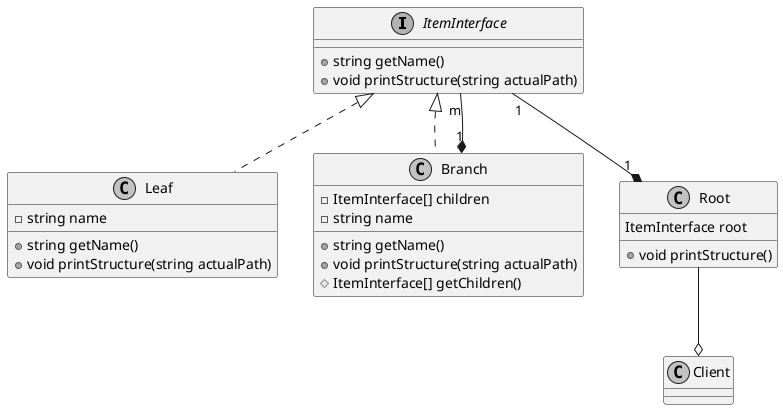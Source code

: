 @startuml

skinparam monochrome true

interface ItemInterface {
    +string getName()
    +void printStructure(string actualPath)
}

class Leaf {
    -string name
    +string getName()
    +void printStructure(string actualPath)
}

class Branch {
    -ItemInterface[] children
    -string name
    +string getName()
    +void printStructure(string actualPath)
    #ItemInterface[] getChildren()

}

class Root {
    ItemInterface root
    +void printStructure()
}

class Client {
}

ItemInterface <|.. Leaf
ItemInterface <|.. Branch
ItemInterface "m" --* "1" Branch
ItemInterface "1" --* "1" Root
Root --o Client


@enduml
